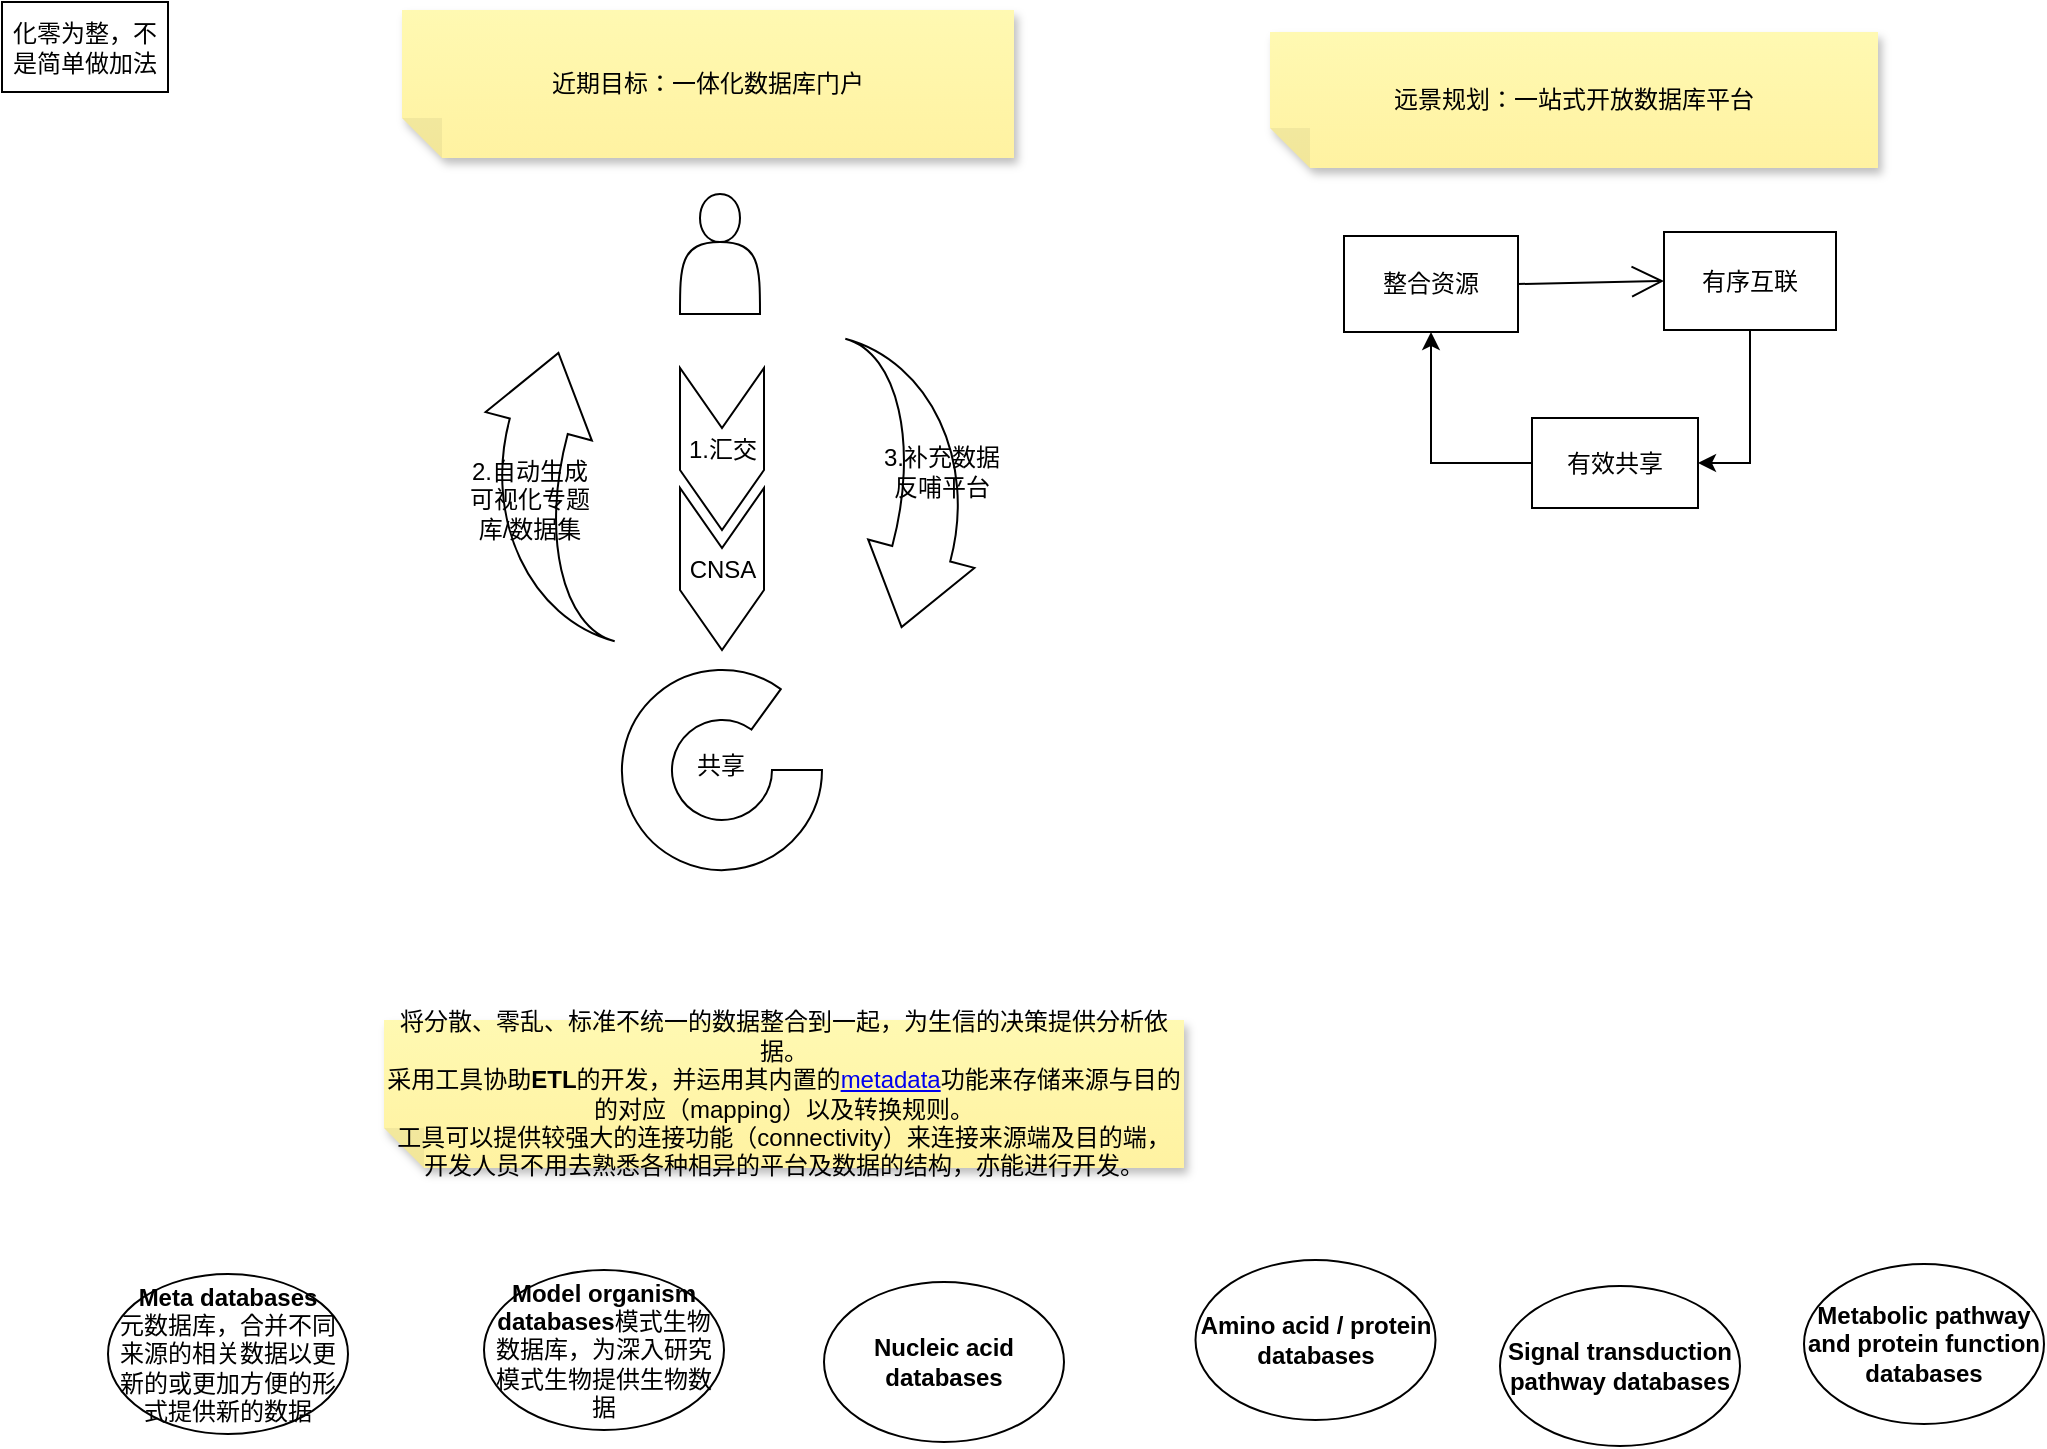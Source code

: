 <mxfile version="20.0.3" type="github" pages="2">
  <diagram id="1nMxWi1Cagmed0x1KSgk" name="Page-1">
    <mxGraphModel dx="2306" dy="1129" grid="0" gridSize="10" guides="1" tooltips="1" connect="1" arrows="1" fold="1" page="0" pageScale="1" pageWidth="827" pageHeight="1169" math="0" shadow="0">
      <root>
        <mxCell id="0" />
        <mxCell id="1" parent="0" />
        <mxCell id="NoWb64LZTavxdnZhKHVA-35" value="化零为整，不是简单做加法" style="rounded=0;whiteSpace=wrap;html=1;hachureGap=4;" parent="1" vertex="1">
          <mxGeometry x="263" y="56" width="83" height="45" as="geometry" />
        </mxCell>
        <mxCell id="w3kBxS5y6PVgOfFdnVuS-4" value="&lt;div&gt;将分散、零乱、标准不统一的数据整合到一起，为生信的决策提供分析依据。&lt;/div&gt;&lt;div&gt;采用工具协助&lt;b&gt;ETL&lt;/b&gt;的开发，并运用其内置的&lt;a target=&quot;_blank&quot; href=&quot;https://baike.baidu.com/item/metadata&quot;&gt;metadata&lt;/a&gt;功能来存储来源与目的的对应（mapping）以及转换规则。&lt;/div&gt;&lt;div&gt;工具可以提供较强大的连接功能（connectivity）来连接来源端及目的端，开发人员不用去熟悉各种相异的平台及数据的结构，亦能进行开发。&lt;/div&gt;" style="shape=note;whiteSpace=wrap;html=1;backgroundOutline=1;fontColor=#000000;darkOpacity=0.05;fillColor=#FFF9B2;strokeColor=none;fillStyle=solid;direction=west;gradientDirection=north;gradientColor=#FFF2A1;shadow=1;size=20;pointerEvents=1;hachureGap=4;" parent="1" vertex="1">
          <mxGeometry x="454" y="565" width="400" height="74" as="geometry" />
        </mxCell>
        <mxCell id="jfV7qsIDgQyaOZQsyCWM-1" value="" style="group" parent="1" vertex="1" connectable="0">
          <mxGeometry x="897" y="71" width="304" height="238" as="geometry" />
        </mxCell>
        <mxCell id="jfV7qsIDgQyaOZQsyCWM-2" value="远景规划：一站式开放数据库平台" style="shape=note;whiteSpace=wrap;html=1;backgroundOutline=1;fontColor=#000000;darkOpacity=0.05;fillColor=#FFF9B2;strokeColor=none;fillStyle=solid;direction=west;gradientDirection=north;gradientColor=#FFF2A1;shadow=1;size=20;pointerEvents=1;hachureGap=4;" parent="jfV7qsIDgQyaOZQsyCWM-1" vertex="1">
          <mxGeometry width="304" height="68" as="geometry" />
        </mxCell>
        <mxCell id="jfV7qsIDgQyaOZQsyCWM-3" value="整合资源" style="rounded=0;whiteSpace=wrap;html=1;hachureGap=4;" parent="jfV7qsIDgQyaOZQsyCWM-1" vertex="1">
          <mxGeometry x="37" y="102" width="87" height="48" as="geometry" />
        </mxCell>
        <mxCell id="jfV7qsIDgQyaOZQsyCWM-4" value="有序互联" style="rounded=0;whiteSpace=wrap;html=1;hachureGap=4;" parent="jfV7qsIDgQyaOZQsyCWM-1" vertex="1">
          <mxGeometry x="197" y="100" width="86" height="49" as="geometry" />
        </mxCell>
        <mxCell id="jfV7qsIDgQyaOZQsyCWM-5" style="edgeStyle=none;curved=1;rounded=0;orthogonalLoop=1;jettySize=auto;html=1;exitX=1;exitY=0.5;exitDx=0;exitDy=0;entryX=0;entryY=0.5;entryDx=0;entryDy=0;endArrow=open;startSize=14;endSize=14;sourcePerimeterSpacing=8;targetPerimeterSpacing=8;" parent="jfV7qsIDgQyaOZQsyCWM-1" source="jfV7qsIDgQyaOZQsyCWM-3" target="jfV7qsIDgQyaOZQsyCWM-4" edge="1">
          <mxGeometry relative="1" as="geometry" />
        </mxCell>
        <mxCell id="jfV7qsIDgQyaOZQsyCWM-6" style="edgeStyle=orthogonalEdgeStyle;rounded=0;orthogonalLoop=1;jettySize=auto;html=1;entryX=0.5;entryY=1;entryDx=0;entryDy=0;fontSize=12;" parent="jfV7qsIDgQyaOZQsyCWM-1" source="jfV7qsIDgQyaOZQsyCWM-7" target="jfV7qsIDgQyaOZQsyCWM-3" edge="1">
          <mxGeometry relative="1" as="geometry" />
        </mxCell>
        <mxCell id="jfV7qsIDgQyaOZQsyCWM-7" value="有效共享" style="rounded=0;whiteSpace=wrap;html=1;hachureGap=4;" parent="jfV7qsIDgQyaOZQsyCWM-1" vertex="1">
          <mxGeometry x="131" y="193" width="83" height="45" as="geometry" />
        </mxCell>
        <mxCell id="jfV7qsIDgQyaOZQsyCWM-8" style="edgeStyle=orthogonalEdgeStyle;rounded=0;orthogonalLoop=1;jettySize=auto;html=1;entryX=1;entryY=0.5;entryDx=0;entryDy=0;fontSize=12;" parent="jfV7qsIDgQyaOZQsyCWM-1" source="jfV7qsIDgQyaOZQsyCWM-4" target="jfV7qsIDgQyaOZQsyCWM-7" edge="1">
          <mxGeometry relative="1" as="geometry" />
        </mxCell>
        <mxCell id="boVRVS4EJ3Si_s0UunGC-2" value="" style="group" parent="1" vertex="1" connectable="0">
          <mxGeometry x="463" y="60" width="310.515" height="430" as="geometry" />
        </mxCell>
        <mxCell id="NoWb64LZTavxdnZhKHVA-37" value="" style="shape=actor;whiteSpace=wrap;html=1;hachureGap=4;" parent="boVRVS4EJ3Si_s0UunGC-2" vertex="1">
          <mxGeometry x="139" y="92" width="40" height="60" as="geometry" />
        </mxCell>
        <mxCell id="NoWb64LZTavxdnZhKHVA-38" value="" style="verticalLabelPosition=bottom;verticalAlign=top;html=1;shape=mxgraph.basic.partConcEllipse;startAngle=0.25;endAngle=0.1;arcWidth=0.5;hachureGap=4;" parent="boVRVS4EJ3Si_s0UunGC-2" vertex="1">
          <mxGeometry x="110" y="330" width="100" height="100" as="geometry" />
        </mxCell>
        <mxCell id="NoWb64LZTavxdnZhKHVA-41" value="" style="html=1;shadow=0;dashed=0;align=center;verticalAlign=middle;shape=mxgraph.arrows2.jumpInArrow;dy=15;dx=38;arrowHead=55;hachureGap=4;rotation=105;direction=east;" parent="boVRVS4EJ3Si_s0UunGC-2" vertex="1">
          <mxGeometry x="183" y="194" width="132" height="92" as="geometry" />
        </mxCell>
        <mxCell id="NoWb64LZTavxdnZhKHVA-42" value="" style="html=1;shadow=0;dashed=0;align=center;verticalAlign=middle;shape=mxgraph.arrows2.jumpInArrow;dy=15;dx=38;arrowHead=55;hachureGap=4;rotation=105;direction=west;" parent="boVRVS4EJ3Si_s0UunGC-2" vertex="1">
          <mxGeometry x="13" y="194" width="132" height="92" as="geometry" />
        </mxCell>
        <mxCell id="NoWb64LZTavxdnZhKHVA-45" value="3.补充数据&lt;br&gt;&lt;div&gt;反哺平台&lt;/div&gt;" style="text;strokeColor=none;fillColor=none;html=1;align=center;verticalAlign=middle;whiteSpace=wrap;rounded=0;hachureGap=4;" parent="boVRVS4EJ3Si_s0UunGC-2" vertex="1">
          <mxGeometry x="236" y="216" width="68" height="30" as="geometry" />
        </mxCell>
        <mxCell id="NoWb64LZTavxdnZhKHVA-47" value="2.自动生成&lt;br&gt;&lt;div&gt;可视化专题库/数据集&lt;/div&gt;" style="text;strokeColor=none;fillColor=none;html=1;align=center;verticalAlign=middle;whiteSpace=wrap;rounded=0;hachureGap=4;" parent="boVRVS4EJ3Si_s0UunGC-2" vertex="1">
          <mxGeometry x="26" y="230" width="76" height="30" as="geometry" />
        </mxCell>
        <mxCell id="NoWb64LZTavxdnZhKHVA-48" value="1.汇交" style="html=1;shadow=0;dashed=0;align=center;verticalAlign=middle;shape=mxgraph.arrows2.arrow;dy=0;dx=30;notch=30;hachureGap=4;direction=south;" parent="boVRVS4EJ3Si_s0UunGC-2" vertex="1">
          <mxGeometry x="139" y="179" width="42" height="81" as="geometry" />
        </mxCell>
        <mxCell id="NoWb64LZTavxdnZhKHVA-49" value="CNSA" style="html=1;shadow=0;dashed=0;align=center;verticalAlign=middle;shape=mxgraph.arrows2.arrow;dy=0;dx=30;notch=30;hachureGap=4;direction=south;" parent="boVRVS4EJ3Si_s0UunGC-2" vertex="1">
          <mxGeometry x="139" y="239" width="42" height="81" as="geometry" />
        </mxCell>
        <mxCell id="NoWb64LZTavxdnZhKHVA-50" value="近期目标：一体化数据库门户" style="shape=note;whiteSpace=wrap;html=1;backgroundOutline=1;fontColor=#000000;darkOpacity=0.05;fillColor=#FFF9B2;strokeColor=none;fillStyle=solid;direction=west;gradientDirection=north;gradientColor=#FFF2A1;shadow=1;size=20;pointerEvents=1;hachureGap=4;" parent="boVRVS4EJ3Si_s0UunGC-2" vertex="1">
          <mxGeometry width="306" height="74" as="geometry" />
        </mxCell>
        <mxCell id="NoWb64LZTavxdnZhKHVA-51" value="共享" style="text;html=1;align=center;verticalAlign=middle;resizable=0;points=[];autosize=1;strokeColor=none;fillColor=none;hachureGap=4;" parent="boVRVS4EJ3Si_s0UunGC-2" vertex="1">
          <mxGeometry x="142" y="369" width="34" height="18" as="geometry" />
        </mxCell>
        <mxCell id="KVCXR8L3c1Dyd5-VK2XR-1" value="" style="group" parent="1" vertex="1" connectable="0">
          <mxGeometry x="316" y="685" width="968" height="93" as="geometry" />
        </mxCell>
        <mxCell id="w3kBxS5y6PVgOfFdnVuS-6" value="&lt;div&gt;&lt;b&gt;Meta databases&lt;/b&gt;&lt;/div&gt;&lt;div&gt;元数据库，合并不同来源的相关数据以更新的或更加方便的形式提供新的数据&lt;b&gt;&lt;/b&gt;&lt;/div&gt;" style="ellipse;whiteSpace=wrap;html=1;" parent="KVCXR8L3c1Dyd5-VK2XR-1" vertex="1">
          <mxGeometry y="7" width="120" height="80" as="geometry" />
        </mxCell>
        <mxCell id="w3kBxS5y6PVgOfFdnVuS-7" value="&lt;b&gt;Model organism databases&lt;/b&gt;模式生物数据库，为深入研究模式生物提供生物数据" style="ellipse;whiteSpace=wrap;html=1;" parent="KVCXR8L3c1Dyd5-VK2XR-1" vertex="1">
          <mxGeometry x="188" y="5" width="120" height="80" as="geometry" />
        </mxCell>
        <mxCell id="w3kBxS5y6PVgOfFdnVuS-8" value="&lt;b&gt;Nucleic acid databases&lt;/b&gt;" style="ellipse;whiteSpace=wrap;html=1;" parent="KVCXR8L3c1Dyd5-VK2XR-1" vertex="1">
          <mxGeometry x="358" y="11" width="120" height="80" as="geometry" />
        </mxCell>
        <mxCell id="w3kBxS5y6PVgOfFdnVuS-9" value="&lt;b&gt;Amino acid / protein databases&lt;/b&gt;" style="ellipse;whiteSpace=wrap;html=1;" parent="KVCXR8L3c1Dyd5-VK2XR-1" vertex="1">
          <mxGeometry x="543.75" width="120" height="80" as="geometry" />
        </mxCell>
        <mxCell id="w3kBxS5y6PVgOfFdnVuS-10" value="&lt;b&gt; Signal transduction pathway databases&lt;/b&gt;" style="ellipse;whiteSpace=wrap;html=1;" parent="KVCXR8L3c1Dyd5-VK2XR-1" vertex="1">
          <mxGeometry x="696" y="13" width="120" height="80" as="geometry" />
        </mxCell>
        <mxCell id="w3kBxS5y6PVgOfFdnVuS-11" value="&lt;b&gt;Metabolic pathway and protein function databases&lt;/b&gt;" style="ellipse;whiteSpace=wrap;html=1;" parent="KVCXR8L3c1Dyd5-VK2XR-1" vertex="1">
          <mxGeometry x="848" y="2" width="120" height="80" as="geometry" />
        </mxCell>
      </root>
    </mxGraphModel>
  </diagram>
  <diagram id="U5sj5mBYmYyHhxieg3Mh" name="Page-2">
    <mxGraphModel dx="2013" dy="1758" grid="1" gridSize="10" guides="1" tooltips="1" connect="1" arrows="1" fold="1" page="1" pageScale="1" pageWidth="827" pageHeight="1169" math="0" shadow="0">
      <root>
        <mxCell id="0" />
        <mxCell id="1" parent="0" />
        <mxCell id="jYfyr1I_gwku3gwYtBUT-4" value="" style="edgeStyle=orthogonalEdgeStyle;rounded=0;orthogonalLoop=1;jettySize=auto;html=1;fontSize=12;" parent="1" target="jYfyr1I_gwku3gwYtBUT-9" edge="1">
          <mxGeometry relative="1" as="geometry">
            <mxPoint x="134" y="870" as="sourcePoint" />
          </mxGeometry>
        </mxCell>
        <mxCell id="jYfyr1I_gwku3gwYtBUT-6" value="" style="edgeStyle=orthogonalEdgeStyle;rounded=0;orthogonalLoop=1;jettySize=auto;html=1;fontSize=12;" parent="1" source="jYfyr1I_gwku3gwYtBUT-7" target="jYfyr1I_gwku3gwYtBUT-9" edge="1">
          <mxGeometry relative="1" as="geometry" />
        </mxCell>
        <mxCell id="jYfyr1I_gwku3gwYtBUT-7" value="下载参考基因组索引" style="shape=parallelogram;perimeter=parallelogramPerimeter;whiteSpace=wrap;html=1;fixedSize=1;fontSize=12;" parent="1" vertex="1">
          <mxGeometry x="-7" y="921" width="139" height="61" as="geometry" />
        </mxCell>
        <mxCell id="flHSzS5wwtwoKjodcKFH-1" style="edgeStyle=orthogonalEdgeStyle;rounded=0;orthogonalLoop=1;jettySize=auto;html=1;entryX=0.5;entryY=0;entryDx=0;entryDy=0;entryPerimeter=0;" parent="1" source="jYfyr1I_gwku3gwYtBUT-9" target="jYfyr1I_gwku3gwYtBUT-10" edge="1">
          <mxGeometry relative="1" as="geometry" />
        </mxCell>
        <mxCell id="jYfyr1I_gwku3gwYtBUT-9" value="差异比较" style="shape=parallelogram;perimeter=parallelogramPerimeter;whiteSpace=wrap;html=1;fixedSize=1;fontSize=12;" parent="1" vertex="1">
          <mxGeometry x="187" y="840" width="120" height="60" as="geometry" />
        </mxCell>
        <mxCell id="jYfyr1I_gwku3gwYtBUT-11" value="Chado模式" style="shape=card;whiteSpace=wrap;html=1;fontSize=12;" parent="1" vertex="1">
          <mxGeometry x="570" y="709.5" width="103" height="47" as="geometry" />
        </mxCell>
        <mxCell id="jYfyr1I_gwku3gwYtBUT-14" value="Process Bar" style="swimlane;childLayout=stackLayout;horizontal=1;fillColor=none;horizontalStack=1;resizeParent=1;resizeParentMax=0;resizeLast=0;collapsible=0;strokeColor=none;stackBorder=10;stackSpacing=-12;resizable=1;align=center;points=[];fontColor=#000000;fontSize=12;" parent="1" vertex="1">
          <mxGeometry x="-196" y="803" width="338" height="112" as="geometry" />
        </mxCell>
        <mxCell id="jYfyr1I_gwku3gwYtBUT-15" value="下机数据转换&#xa;+&#xa;样本注释文件&#xa;" style="shape=step;perimeter=stepPerimeter;fixedSize=1;points=[];fontSize=12;" parent="jYfyr1I_gwku3gwYtBUT-14" vertex="1">
          <mxGeometry x="10" y="33" width="120" height="69" as="geometry" />
        </mxCell>
        <mxCell id="jYfyr1I_gwku3gwYtBUT-16" value="审编&#xa;+&#xa;清洗&#xa;" style="shape=step;perimeter=stepPerimeter;fixedSize=1;points=[];fontSize=12;" parent="jYfyr1I_gwku3gwYtBUT-14" vertex="1">
          <mxGeometry x="118" y="33" width="100" height="69" as="geometry" />
        </mxCell>
        <mxCell id="jYfyr1I_gwku3gwYtBUT-17" value="分解&#xa;+&#xa;dump" style="shape=step;perimeter=stepPerimeter;fixedSize=1;points=[];fontSize=12;" parent="jYfyr1I_gwku3gwYtBUT-14" vertex="1">
          <mxGeometry x="206" y="33" width="122" height="69" as="geometry" />
        </mxCell>
        <mxCell id="y-pS5poccZBzN9DMpAN--1" value="" style="group" parent="1" vertex="1" connectable="0">
          <mxGeometry x="-740" y="720" width="471" height="618" as="geometry" />
        </mxCell>
        <mxCell id="y-pS5poccZBzN9DMpAN--2" value="一体化可跨库api接口" style="ellipse;whiteSpace=wrap;html=1;hachureGap=4;" parent="y-pS5poccZBzN9DMpAN--1" vertex="1">
          <mxGeometry x="40" y="181" width="160" height="100" as="geometry" />
        </mxCell>
        <mxCell id="y-pS5poccZBzN9DMpAN--3" value="&lt;div&gt;一体化通用数据库CRUD接口&lt;/div&gt;&lt;div&gt;（PG、ES、Mongo）&lt;br&gt;&lt;/div&gt;" style="ellipse;whiteSpace=wrap;html=1;hachureGap=4;" parent="y-pS5poccZBzN9DMpAN--1" vertex="1">
          <mxGeometry x="40" y="495" width="160" height="100" as="geometry" />
        </mxCell>
        <mxCell id="y-pS5poccZBzN9DMpAN--4" value="" style="edgeStyle=none;curved=1;rounded=0;orthogonalLoop=1;jettySize=auto;html=1;endArrow=open;startSize=14;endSize=14;sourcePerimeterSpacing=8;targetPerimeterSpacing=8;" parent="y-pS5poccZBzN9DMpAN--1" source="y-pS5poccZBzN9DMpAN--5" target="y-pS5poccZBzN9DMpAN--3" edge="1">
          <mxGeometry relative="1" as="geometry" />
        </mxCell>
        <mxCell id="y-pS5poccZBzN9DMpAN--5" value="可复用后端框架DRF" style="ellipse;whiteSpace=wrap;html=1;hachureGap=4;" parent="y-pS5poccZBzN9DMpAN--1" vertex="1">
          <mxGeometry x="40" y="343" width="160" height="100" as="geometry" />
        </mxCell>
        <mxCell id="y-pS5poccZBzN9DMpAN--6" value="" style="edgeStyle=none;curved=1;rounded=0;orthogonalLoop=1;jettySize=auto;html=1;endArrow=open;startSize=14;endSize=14;sourcePerimeterSpacing=8;targetPerimeterSpacing=8;" parent="y-pS5poccZBzN9DMpAN--1" source="y-pS5poccZBzN9DMpAN--2" target="y-pS5poccZBzN9DMpAN--5" edge="1">
          <mxGeometry relative="1" as="geometry" />
        </mxCell>
        <mxCell id="y-pS5poccZBzN9DMpAN--7" value="可复用前端框架Quasar" style="ellipse;whiteSpace=wrap;html=1;hachureGap=4;" parent="y-pS5poccZBzN9DMpAN--1" vertex="1">
          <mxGeometry x="266" y="186" width="160" height="100" as="geometry" />
        </mxCell>
        <mxCell id="y-pS5poccZBzN9DMpAN--8" style="edgeStyle=none;curved=1;rounded=0;orthogonalLoop=1;jettySize=auto;html=1;exitX=0.75;exitY=1;exitDx=0;exitDy=0;entryX=0.5;entryY=0;entryDx=0;entryDy=0;endArrow=open;startSize=14;endSize=14;sourcePerimeterSpacing=8;targetPerimeterSpacing=8;" parent="y-pS5poccZBzN9DMpAN--1" source="y-pS5poccZBzN9DMpAN--10" target="y-pS5poccZBzN9DMpAN--7" edge="1">
          <mxGeometry relative="1" as="geometry" />
        </mxCell>
        <mxCell id="y-pS5poccZBzN9DMpAN--9" style="edgeStyle=none;curved=1;rounded=0;orthogonalLoop=1;jettySize=auto;html=1;exitX=0.25;exitY=1;exitDx=0;exitDy=0;entryX=0.5;entryY=0;entryDx=0;entryDy=0;endArrow=open;startSize=14;endSize=14;sourcePerimeterSpacing=8;targetPerimeterSpacing=8;" parent="y-pS5poccZBzN9DMpAN--1" source="y-pS5poccZBzN9DMpAN--10" target="y-pS5poccZBzN9DMpAN--2" edge="1">
          <mxGeometry relative="1" as="geometry" />
        </mxCell>
        <mxCell id="y-pS5poccZBzN9DMpAN--10" value="可复用原型设计" style="rounded=0;whiteSpace=wrap;html=1;hachureGap=4;" parent="y-pS5poccZBzN9DMpAN--1" vertex="1">
          <mxGeometry x="171" y="50" width="160" height="80" as="geometry" />
        </mxCell>
        <mxCell id="y-pS5poccZBzN9DMpAN--11" value="打破子库围墙，重置建库流程" style="swimlane;hachureGap=4;" parent="y-pS5poccZBzN9DMpAN--1" vertex="1">
          <mxGeometry width="471" height="618" as="geometry" />
        </mxCell>
        <mxCell id="y-pS5poccZBzN9DMpAN--12" value="通用数据库安全方案" style="shape=callout;whiteSpace=wrap;html=1;perimeter=calloutPerimeter;hachureGap=4;rotation=90;" parent="y-pS5poccZBzN9DMpAN--11" vertex="1">
          <mxGeometry x="195" y="500" width="120" height="80" as="geometry" />
        </mxCell>
        <mxCell id="fizF-71HwZ7DytVWRFzL-3" value="" style="group" parent="1" vertex="1" connectable="0">
          <mxGeometry x="20" y="703" width="492" height="60" as="geometry" />
        </mxCell>
        <mxCell id="jYfyr1I_gwku3gwYtBUT-1" value="Extract 抽取" style="rounded=0;whiteSpace=wrap;html=1;" parent="fizF-71HwZ7DytVWRFzL-3" vertex="1">
          <mxGeometry width="120" height="60" as="geometry" />
        </mxCell>
        <mxCell id="jYfyr1I_gwku3gwYtBUT-2" value="transform 转换" style="rounded=0;whiteSpace=wrap;html=1;" parent="fizF-71HwZ7DytVWRFzL-3" vertex="1">
          <mxGeometry x="191" width="120" height="60" as="geometry" />
        </mxCell>
        <mxCell id="jYfyr1I_gwku3gwYtBUT-3" value="load 载入" style="rounded=0;whiteSpace=wrap;html=1;" parent="fizF-71HwZ7DytVWRFzL-3" vertex="1">
          <mxGeometry x="372" width="120" height="60" as="geometry" />
        </mxCell>
        <mxCell id="jYfyr1I_gwku3gwYtBUT-10" value="数据库通用增删改查接口" style="shape=cylinder3;whiteSpace=wrap;html=1;boundedLbl=1;backgroundOutline=1;size=15;fontSize=12;" parent="1" vertex="1">
          <mxGeometry x="465" y="890" width="48" height="45.75" as="geometry" />
        </mxCell>
        <mxCell id="fizF-71HwZ7DytVWRFzL-2" value="" style="edgeStyle=orthogonalEdgeStyle;rounded=0;orthogonalLoop=1;jettySize=auto;html=1;" parent="1" source="jYfyr1I_gwku3gwYtBUT-13" target="jYfyr1I_gwku3gwYtBUT-10" edge="1">
          <mxGeometry relative="1" as="geometry" />
        </mxCell>
        <mxCell id="jYfyr1I_gwku3gwYtBUT-13" value="跨项目查询API" style="shape=card;whiteSpace=wrap;html=1;fontSize=12;" parent="1" vertex="1">
          <mxGeometry x="330" y="897.33" width="73" height="31" as="geometry" />
        </mxCell>
        <mxCell id="jYfyr1I_gwku3gwYtBUT-24" value="一站式分析展示平台" style="shape=note;whiteSpace=wrap;html=1;backgroundOutline=1;fontColor=#000000;darkOpacity=0.05;fillColor=#FFF9B2;strokeColor=none;fillStyle=solid;direction=west;gradientDirection=north;gradientColor=#FFF2A1;shadow=1;size=20;pointerEvents=1;hachureGap=4;" parent="1" vertex="1">
          <mxGeometry x="440" y="1154.88" width="151" height="27" as="geometry" />
        </mxCell>
        <mxCell id="jYfyr1I_gwku3gwYtBUT-33" value="h5ad" style="verticalLabelPosition=bottom;html=1;verticalAlign=top;strokeWidth=1;align=center;outlineConnect=0;dashed=0;outlineConnect=0;shape=mxgraph.aws3d.file;aspect=fixed;strokeColor=#292929;" parent="1" vertex="1">
          <mxGeometry x="731.15" y="892.58" width="17.71" height="40.6" as="geometry" />
        </mxCell>
        <mxCell id="jYfyr1I_gwku3gwYtBUT-35" value="" style="edgeStyle=orthogonalEdgeStyle;rounded=0;orthogonalLoop=1;jettySize=auto;html=1;" parent="1" source="jYfyr1I_gwku3gwYtBUT-36" target="jYfyr1I_gwku3gwYtBUT-33" edge="1">
          <mxGeometry relative="1" as="geometry" />
        </mxCell>
        <mxCell id="-B8sKdsCAdvnNad1GLQw-2" value="" style="edgeStyle=orthogonalEdgeStyle;rounded=0;orthogonalLoop=1;jettySize=auto;html=1;" parent="1" source="jYfyr1I_gwku3gwYtBUT-36" target="-B8sKdsCAdvnNad1GLQw-1" edge="1">
          <mxGeometry relative="1" as="geometry" />
        </mxCell>
        <mxCell id="jYfyr1I_gwku3gwYtBUT-36" value="&lt;div&gt;cirro&lt;/div&gt;" style="html=1;verticalLabelPosition=bottom;align=center;labelBackgroundColor=#ffffff;verticalAlign=top;strokeWidth=2;strokeColor=#0080F0;shadow=0;dashed=0;shape=mxgraph.ios7.icons.cloud;" parent="1" vertex="1">
          <mxGeometry x="614" y="897.33" width="30" height="30" as="geometry" />
        </mxCell>
        <mxCell id="jYfyr1I_gwku3gwYtBUT-37" style="edgeStyle=orthogonalEdgeStyle;rounded=0;orthogonalLoop=1;jettySize=auto;html=1;exitX=0.5;exitY=0;exitDx=0;exitDy=0;" parent="1" source="jYfyr1I_gwku3gwYtBUT-22" target="jYfyr1I_gwku3gwYtBUT-33" edge="1">
          <mxGeometry relative="1" as="geometry" />
        </mxCell>
        <mxCell id="jYfyr1I_gwku3gwYtBUT-38" style="edgeStyle=orthogonalEdgeStyle;rounded=0;orthogonalLoop=1;jettySize=auto;html=1;exitX=0.5;exitY=0;exitDx=0;exitDy=0;" parent="1" source="jYfyr1I_gwku3gwYtBUT-20" target="jYfyr1I_gwku3gwYtBUT-13" edge="1">
          <mxGeometry relative="1" as="geometry" />
        </mxCell>
        <mxCell id="jYfyr1I_gwku3gwYtBUT-39" style="edgeStyle=orthogonalEdgeStyle;rounded=0;orthogonalLoop=1;jettySize=auto;html=1;" parent="1" source="jYfyr1I_gwku3gwYtBUT-23" target="jYfyr1I_gwku3gwYtBUT-36" edge="1">
          <mxGeometry relative="1" as="geometry" />
        </mxCell>
        <mxCell id="jYfyr1I_gwku3gwYtBUT-40" style="edgeStyle=orthogonalEdgeStyle;rounded=0;orthogonalLoop=1;jettySize=auto;html=1;entryX=0.5;entryY=1;entryDx=0;entryDy=0;entryPerimeter=0;" parent="1" source="jYfyr1I_gwku3gwYtBUT-21" target="jYfyr1I_gwku3gwYtBUT-13" edge="1">
          <mxGeometry relative="1" as="geometry">
            <Array as="points">
              <mxPoint x="518" y="1017.88" />
              <mxPoint x="367" y="1017.88" />
            </Array>
          </mxGeometry>
        </mxCell>
        <mxCell id="flHSzS5wwtwoKjodcKFH-6" value="" style="group" parent="1" vertex="1" connectable="0">
          <mxGeometry x="240" y="1090.88" width="560" height="64" as="geometry" />
        </mxCell>
        <mxCell id="jYfyr1I_gwku3gwYtBUT-19" value="" style="rounded=0;whiteSpace=wrap;html=1;fontSize=12;" parent="flHSzS5wwtwoKjodcKFH-6" vertex="1">
          <mxGeometry width="560" height="64" as="geometry" />
        </mxCell>
        <mxCell id="jYfyr1I_gwku3gwYtBUT-20" value="&lt;span style=&quot;border-bottom: 1px dotted&quot;&gt;search&lt;br&gt;&lt;/span&gt;" style="ellipse;whiteSpace=wrap;html=1;align=center;fontSize=12;" parent="flHSzS5wwtwoKjodcKFH-6" vertex="1">
          <mxGeometry x="117" y="12" width="100" height="40" as="geometry" />
        </mxCell>
        <mxCell id="jYfyr1I_gwku3gwYtBUT-21" value="&lt;span style=&quot;border-bottom: 1px dotted&quot;&gt;browse&lt;br&gt;&lt;/span&gt;" style="ellipse;whiteSpace=wrap;html=1;align=center;fontSize=12;" parent="flHSzS5wwtwoKjodcKFH-6" vertex="1">
          <mxGeometry x="228" y="12" width="100" height="40" as="geometry" />
        </mxCell>
        <mxCell id="jYfyr1I_gwku3gwYtBUT-22" value="&lt;span style=&quot;border-bottom: 1px dotted&quot;&gt;download&lt;br&gt;&lt;/span&gt;" style="ellipse;whiteSpace=wrap;html=1;align=center;fontSize=12;" parent="flHSzS5wwtwoKjodcKFH-6" vertex="1">
          <mxGeometry x="450" y="12" width="100" height="40" as="geometry" />
        </mxCell>
        <mxCell id="jYfyr1I_gwku3gwYtBUT-23" value="&lt;span style=&quot;border-bottom: 1px dotted&quot;&gt;analysis&lt;br&gt;&lt;/span&gt;" style="ellipse;whiteSpace=wrap;html=1;align=center;fontSize=12;" parent="flHSzS5wwtwoKjodcKFH-6" vertex="1">
          <mxGeometry x="339" y="12" width="100" height="40" as="geometry" />
        </mxCell>
        <mxCell id="flHSzS5wwtwoKjodcKFH-3" value="&lt;span style=&quot;border-bottom: 1px dotted&quot;&gt;resource&lt;br&gt;&lt;/span&gt;" style="ellipse;whiteSpace=wrap;html=1;align=center;fontSize=12;" parent="flHSzS5wwtwoKjodcKFH-6" vertex="1">
          <mxGeometry x="7" y="13" width="100" height="40" as="geometry" />
        </mxCell>
        <mxCell id="XpwHQtvuC8FRifjW81CE-1" value="" style="curved=1;endArrow=classic;html=1;rounded=0;" parent="1" edge="1">
          <mxGeometry width="50" height="50" relative="1" as="geometry">
            <mxPoint x="357" y="935.57" as="sourcePoint" />
            <mxPoint x="367" y="892.57" as="targetPoint" />
            <Array as="points">
              <mxPoint x="337" y="935.75" />
              <mxPoint x="307" y="912.57" />
              <mxPoint x="317" y="892.57" />
              <mxPoint x="367" y="872.57" />
            </Array>
          </mxGeometry>
        </mxCell>
        <mxCell id="XpwHQtvuC8FRifjW81CE-2" value="数据入库" style="text;html=1;strokeColor=none;fillColor=none;align=center;verticalAlign=middle;whiteSpace=wrap;rounded=0;" parent="1" vertex="1">
          <mxGeometry x="370" y="840" width="60" height="30" as="geometry" />
        </mxCell>
        <mxCell id="htM8I602sM-23vke7o8--1" value="可视化" style="text;html=1;strokeColor=none;fillColor=none;align=center;verticalAlign=middle;whiteSpace=wrap;rounded=0;" parent="1" vertex="1">
          <mxGeometry x="660" y="880" width="60" height="30" as="geometry" />
        </mxCell>
        <mxCell id="htM8I602sM-23vke7o8--2" value="结构化" style="text;html=1;strokeColor=none;fillColor=none;align=center;verticalAlign=middle;whiteSpace=wrap;rounded=0;" parent="1" vertex="1">
          <mxGeometry x="531" y="855" width="60" height="30" as="geometry" />
        </mxCell>
        <mxCell id="GWcMPp5VIIcA2RSjYivt-4" value="" style="group" parent="1" vertex="1" connectable="0">
          <mxGeometry x="339" y="1200" width="360" height="50" as="geometry" />
        </mxCell>
        <mxCell id="GWcMPp5VIIcA2RSjYivt-1" value="基因组类" style="shape=hexagon;perimeter=hexagonPerimeter2;whiteSpace=wrap;html=1;fixedSize=1;" parent="GWcMPp5VIIcA2RSjYivt-4" vertex="1">
          <mxGeometry width="108" height="50" as="geometry" />
        </mxCell>
        <mxCell id="GWcMPp5VIIcA2RSjYivt-2" value="单细胞类" style="shape=hexagon;perimeter=hexagonPerimeter2;whiteSpace=wrap;html=1;fixedSize=1;" parent="GWcMPp5VIIcA2RSjYivt-4" vertex="1">
          <mxGeometry x="126" width="108" height="50" as="geometry" />
        </mxCell>
        <mxCell id="GWcMPp5VIIcA2RSjYivt-3" value="时空组类" style="shape=hexagon;perimeter=hexagonPerimeter2;whiteSpace=wrap;html=1;fixedSize=1;" parent="GWcMPp5VIIcA2RSjYivt-4" vertex="1">
          <mxGeometry x="252" width="108" height="50" as="geometry" />
        </mxCell>
        <mxCell id="GWcMPp5VIIcA2RSjYivt-8" value="&lt;h1&gt;容器化&lt;br&gt;&lt;/h1&gt;&lt;p&gt;方便部署、动态伸缩&lt;br&gt;&lt;/p&gt;" style="text;html=1;strokeColor=none;fillColor=none;spacing=5;spacingTop=-20;whiteSpace=wrap;overflow=hidden;rounded=0;" parent="1" vertex="1">
          <mxGeometry x="645.01" y="982" width="190" height="120" as="geometry" />
        </mxCell>
        <mxCell id="GWcMPp5VIIcA2RSjYivt-10" value="&lt;h1&gt;机器学习&lt;br&gt;&lt;/h1&gt;&lt;p&gt;样本训练机器学习模型，减少人工审核参与&lt;/p&gt;" style="text;html=1;strokeColor=none;fillColor=none;spacing=5;spacingTop=-20;whiteSpace=wrap;overflow=hidden;rounded=0;" parent="1" vertex="1">
          <mxGeometry x="-190" y="910" width="190" height="120" as="geometry" />
        </mxCell>
        <mxCell id="GWcMPp5VIIcA2RSjYivt-21" style="edgeStyle=orthogonalEdgeStyle;rounded=0;orthogonalLoop=1;jettySize=auto;html=1;" parent="1" source="GWcMPp5VIIcA2RSjYivt-17" target="jYfyr1I_gwku3gwYtBUT-15" edge="1">
          <mxGeometry relative="1" as="geometry" />
        </mxCell>
        <mxCell id="GWcMPp5VIIcA2RSjYivt-17" value="CNGB—DM" style="shape=cube;whiteSpace=wrap;html=1;boundedLbl=1;backgroundOutline=1;darkOpacity=0.05;darkOpacity2=0.1;" parent="1" vertex="1">
          <mxGeometry x="-186" y="1070" width="120" height="80" as="geometry" />
        </mxCell>
        <mxCell id="GWcMPp5VIIcA2RSjYivt-18" value="CNSA" style="shape=cube;whiteSpace=wrap;html=1;boundedLbl=1;backgroundOutline=1;darkOpacity=0.05;darkOpacity2=0.1;" parent="1" vertex="1">
          <mxGeometry x="-40" y="1073.88" width="120" height="80" as="geometry" />
        </mxCell>
        <mxCell id="GWcMPp5VIIcA2RSjYivt-19" style="edgeStyle=orthogonalEdgeStyle;rounded=0;orthogonalLoop=1;jettySize=auto;html=1;entryX=0;entryY=0;entryDx=120;entryDy=50;entryPerimeter=0;" parent="1" source="flHSzS5wwtwoKjodcKFH-3" target="GWcMPp5VIIcA2RSjYivt-18" edge="1">
          <mxGeometry relative="1" as="geometry" />
        </mxCell>
        <mxCell id="-B8sKdsCAdvnNad1GLQw-3" value="" style="edgeStyle=orthogonalEdgeStyle;rounded=0;orthogonalLoop=1;jettySize=auto;html=1;" parent="1" source="-B8sKdsCAdvnNad1GLQw-1" target="jYfyr1I_gwku3gwYtBUT-10" edge="1">
          <mxGeometry relative="1" as="geometry" />
        </mxCell>
        <mxCell id="-B8sKdsCAdvnNad1GLQw-1" value="Django" style="shape=or;whiteSpace=wrap;html=1;" parent="1" vertex="1">
          <mxGeometry x="550" y="892" width="30" height="40" as="geometry" />
        </mxCell>
        <mxCell id="-B8sKdsCAdvnNad1GLQw-6" value="" style="edgeStyle=orthogonalEdgeStyle;rounded=0;orthogonalLoop=1;jettySize=auto;html=1;" parent="1" source="-B8sKdsCAdvnNad1GLQw-4" target="jYfyr1I_gwku3gwYtBUT-10" edge="1">
          <mxGeometry relative="1" as="geometry" />
        </mxCell>
        <mxCell id="-B8sKdsCAdvnNad1GLQw-4" value="Dash / Streamlit" style="html=1;verticalLabelPosition=bottom;align=center;labelBackgroundColor=#ffffff;verticalAlign=top;strokeWidth=2;strokeColor=#0080F0;shadow=0;dashed=0;shape=mxgraph.ios7.icons.cloud;" parent="1" vertex="1">
          <mxGeometry x="546" y="940.5" width="30" height="30" as="geometry" />
        </mxCell>
        <mxCell id="-B8sKdsCAdvnNad1GLQw-5" style="edgeStyle=orthogonalEdgeStyle;rounded=0;orthogonalLoop=1;jettySize=auto;html=1;exitX=0.5;exitY=0;exitDx=0;exitDy=0;entryX=1.033;entryY=0.517;entryDx=0;entryDy=0;entryPerimeter=0;" parent="1" source="jYfyr1I_gwku3gwYtBUT-23" target="-B8sKdsCAdvnNad1GLQw-4" edge="1">
          <mxGeometry relative="1" as="geometry" />
        </mxCell>
        <mxCell id="-B8sKdsCAdvnNad1GLQw-7" value="纯python全实现" style="text;html=1;strokeColor=none;fillColor=none;align=center;verticalAlign=middle;whiteSpace=wrap;rounded=0;" parent="1" vertex="1">
          <mxGeometry x="517" y="990" width="91" height="30" as="geometry" />
        </mxCell>
        <mxCell id="uJI7TZvomheFzYvKa-wT-54" value="" style="edgeStyle=orthogonalEdgeStyle;rounded=0;orthogonalLoop=1;jettySize=auto;html=1;fontColor=#FF6E30;" edge="1" parent="1" source="uJI7TZvomheFzYvKa-wT-12" target="uJI7TZvomheFzYvKa-wT-34">
          <mxGeometry relative="1" as="geometry" />
        </mxCell>
        <mxCell id="uJI7TZvomheFzYvKa-wT-12" value="用户浏览器" style="sketch=0;pointerEvents=1;shadow=0;dashed=0;html=1;strokeColor=none;fillColor=#434445;aspect=fixed;labelPosition=center;verticalLabelPosition=bottom;verticalAlign=top;align=center;outlineConnect=0;shape=mxgraph.vvd.web_browser;" vertex="1" parent="1">
          <mxGeometry x="-620" y="84.38" width="75" height="53.25" as="geometry" />
        </mxCell>
        <mxCell id="uJI7TZvomheFzYvKa-wT-17" value="加密传输" style="text;html=1;strokeColor=none;fillColor=none;align=center;verticalAlign=middle;whiteSpace=wrap;rounded=0;" vertex="1" parent="1">
          <mxGeometry x="-60" y="444" width="80" height="30" as="geometry" />
        </mxCell>
        <mxCell id="uJI7TZvomheFzYvKa-wT-25" value="" style="outlineConnect=0;dashed=0;verticalLabelPosition=bottom;verticalAlign=top;align=center;html=1;shape=mxgraph.aws3.vpc_peering;fillColor=#F58534;gradientColor=none;" vertex="1" parent="1">
          <mxGeometry x="31" y="68" width="69" height="72" as="geometry" />
        </mxCell>
        <mxCell id="uJI7TZvomheFzYvKa-wT-27" value="" style="image;html=1;image=img/lib/clip_art/networking/Cloud_Rack_Private_128x128.png" vertex="1" parent="1">
          <mxGeometry x="-750" y="341.25" width="170" height="106" as="geometry" />
        </mxCell>
        <mxCell id="uJI7TZvomheFzYvKa-wT-47" style="edgeStyle=orthogonalEdgeStyle;rounded=0;orthogonalLoop=1;jettySize=auto;html=1;fontColor=#FF6E30;" edge="1" parent="1" source="uJI7TZvomheFzYvKa-wT-30" target="uJI7TZvomheFzYvKa-wT-37">
          <mxGeometry relative="1" as="geometry" />
        </mxCell>
        <mxCell id="uJI7TZvomheFzYvKa-wT-30" value="联通WAF" style="aspect=fixed;html=1;points=[];align=center;image;fontSize=12;image=img/lib/azure2/networking/Web_Application_Firewall_Policies_WAF.svg;labelBackgroundColor=#FFFFFF;fontColor=#FF6E30;" vertex="1" parent="1">
          <mxGeometry x="-277" y="-29" width="68" height="68" as="geometry" />
        </mxCell>
        <mxCell id="uJI7TZvomheFzYvKa-wT-33" value="Cloud computer" style="swimlane;labelBackgroundColor=#FFFFFF;fontColor=#FF6E30;" vertex="1" parent="1">
          <mxGeometry x="38" y="318.75" width="197" height="145" as="geometry" />
        </mxCell>
        <mxCell id="uJI7TZvomheFzYvKa-wT-68" value="" style="edgeStyle=orthogonalEdgeStyle;rounded=0;orthogonalLoop=1;jettySize=auto;html=1;fontColor=#FF6E30;" edge="1" parent="uJI7TZvomheFzYvKa-wT-33" source="uJI7TZvomheFzYvKa-wT-56" target="uJI7TZvomheFzYvKa-wT-60">
          <mxGeometry relative="1" as="geometry" />
        </mxCell>
        <mxCell id="uJI7TZvomheFzYvKa-wT-56" value="&lt;div&gt;uwsgi多进程&lt;/div&gt;&lt;div&gt;&lt;font color=&quot;#FF6E30&quot;&gt;提升性能&lt;/font&gt;&lt;br&gt;&lt;/div&gt;" style="whiteSpace=wrap;html=1;rounded=1;" vertex="1" parent="uJI7TZvomheFzYvKa-wT-33">
          <mxGeometry x="30.5" y="25" width="107" height="45" as="geometry" />
        </mxCell>
        <mxCell id="uJI7TZvomheFzYvKa-wT-67" value="" style="group" vertex="1" connectable="0" parent="uJI7TZvomheFzYvKa-wT-33">
          <mxGeometry x="34" y="90" width="110" height="55" as="geometry" />
        </mxCell>
        <mxCell id="uJI7TZvomheFzYvKa-wT-63" value="" style="rounded=1;whiteSpace=wrap;html=1;labelBackgroundColor=#FFFFFF;fontColor=#FF6E30;" vertex="1" parent="uJI7TZvomheFzYvKa-wT-67">
          <mxGeometry y="3.929" width="110" height="47.143" as="geometry" />
        </mxCell>
        <mxCell id="uJI7TZvomheFzYvKa-wT-59" value="" style="shape=image;html=1;verticalAlign=top;verticalLabelPosition=bottom;labelBackgroundColor=#ffffff;imageAspect=0;aspect=fixed;image=https://cdn4.iconfinder.com/data/icons/scripting-and-programming-languages/512/660277-Python_logo-128.png;fontColor=#FF6E30;" vertex="1" parent="uJI7TZvomheFzYvKa-wT-67">
          <mxGeometry x="44" width="55" height="55" as="geometry" />
        </mxCell>
        <mxCell id="uJI7TZvomheFzYvKa-wT-57" value="" style="shape=image;html=1;verticalAlign=top;verticalLabelPosition=bottom;labelBackgroundColor=#ffffff;imageAspect=0;aspect=fixed;image=https://cdn2.iconfinder.com/data/icons/boxicons-logos/24/bxl-django-128.png;fontColor=#FF6E30;" vertex="1" parent="uJI7TZvomheFzYvKa-wT-67">
          <mxGeometry y="22.393" width="15.714" height="15.714" as="geometry" />
        </mxCell>
        <mxCell id="uJI7TZvomheFzYvKa-wT-60" value="" style="shape=image;html=1;verticalAlign=top;verticalLabelPosition=bottom;labelBackgroundColor=#ffffff;imageAspect=0;aspect=fixed;image=https://cdn4.iconfinder.com/data/icons/ionicons/512/icon-ios7-plus-empty-128.png;fontColor=#FF6E30;" vertex="1" parent="uJI7TZvomheFzYvKa-wT-67">
          <mxGeometry x="15.583" y="15.321" width="27.107" height="27.107" as="geometry" />
        </mxCell>
        <mxCell id="uJI7TZvomheFzYvKa-wT-39" style="edgeStyle=orthogonalEdgeStyle;rounded=0;orthogonalLoop=1;jettySize=auto;html=1;fontColor=#FF6E30;" edge="1" parent="1" source="uJI7TZvomheFzYvKa-wT-34" target="uJI7TZvomheFzYvKa-wT-35">
          <mxGeometry relative="1" as="geometry" />
        </mxCell>
        <mxCell id="uJI7TZvomheFzYvKa-wT-40" style="edgeStyle=orthogonalEdgeStyle;rounded=0;orthogonalLoop=1;jettySize=auto;html=1;exitX=1;exitY=0.25;exitDx=0;exitDy=0;entryX=0.015;entryY=0.529;entryDx=0;entryDy=0;entryPerimeter=0;fontColor=#FF6E30;" edge="1" parent="1" source="uJI7TZvomheFzYvKa-wT-34" target="uJI7TZvomheFzYvKa-wT-30">
          <mxGeometry relative="1" as="geometry" />
        </mxCell>
        <mxCell id="uJI7TZvomheFzYvKa-wT-41" style="edgeStyle=orthogonalEdgeStyle;rounded=0;orthogonalLoop=1;jettySize=auto;html=1;exitX=1;exitY=0.75;exitDx=0;exitDy=0;entryX=0.015;entryY=0.691;entryDx=0;entryDy=0;entryPerimeter=0;fontColor=#FF6E30;" edge="1" parent="1" source="uJI7TZvomheFzYvKa-wT-34" target="uJI7TZvomheFzYvKa-wT-36">
          <mxGeometry relative="1" as="geometry" />
        </mxCell>
        <mxCell id="uJI7TZvomheFzYvKa-wT-34" value="负载均衡" style="image;html=1;image=img/lib/clip_art/networking/Firewall-page1_128x128.png;labelBackgroundColor=#FFFFFF;fontColor=#FF6E30;" vertex="1" parent="1">
          <mxGeometry x="-440" y="71.01" width="80" height="80" as="geometry" />
        </mxCell>
        <mxCell id="uJI7TZvomheFzYvKa-wT-48" value="" style="edgeStyle=orthogonalEdgeStyle;rounded=0;orthogonalLoop=1;jettySize=auto;html=1;fontColor=#FF6E30;" edge="1" parent="1" source="uJI7TZvomheFzYvKa-wT-35" target="uJI7TZvomheFzYvKa-wT-37">
          <mxGeometry relative="1" as="geometry" />
        </mxCell>
        <mxCell id="uJI7TZvomheFzYvKa-wT-35" value="电信WAF" style="aspect=fixed;html=1;points=[];align=center;image;fontSize=12;image=img/lib/azure2/networking/Web_Application_Firewall_Policies_WAF.svg;labelBackgroundColor=#FFFFFF;fontColor=#FF6E30;" vertex="1" parent="1">
          <mxGeometry x="-277" y="77" width="68" height="68" as="geometry" />
        </mxCell>
        <mxCell id="uJI7TZvomheFzYvKa-wT-49" style="edgeStyle=orthogonalEdgeStyle;rounded=0;orthogonalLoop=1;jettySize=auto;html=1;fontColor=#FF6E30;" edge="1" parent="1" source="uJI7TZvomheFzYvKa-wT-36" target="uJI7TZvomheFzYvKa-wT-37">
          <mxGeometry relative="1" as="geometry" />
        </mxCell>
        <mxCell id="uJI7TZvomheFzYvKa-wT-36" value="移动WAF" style="aspect=fixed;html=1;points=[];align=center;image;fontSize=12;image=img/lib/azure2/networking/Web_Application_Firewall_Policies_WAF.svg;labelBackgroundColor=#FFFFFF;fontColor=#FF6E30;" vertex="1" parent="1">
          <mxGeometry x="-277" y="209" width="68" height="68" as="geometry" />
        </mxCell>
        <mxCell id="uJI7TZvomheFzYvKa-wT-50" style="edgeStyle=orthogonalEdgeStyle;rounded=0;orthogonalLoop=1;jettySize=auto;html=1;fontColor=#FF6E30;" edge="1" parent="1" source="uJI7TZvomheFzYvKa-wT-37" target="uJI7TZvomheFzYvKa-wT-44">
          <mxGeometry relative="1" as="geometry">
            <Array as="points">
              <mxPoint x="-40" y="163" />
            </Array>
          </mxGeometry>
        </mxCell>
        <mxCell id="uJI7TZvomheFzYvKa-wT-51" style="edgeStyle=orthogonalEdgeStyle;rounded=0;orthogonalLoop=1;jettySize=auto;html=1;exitX=1;exitY=0;exitDx=0;exitDy=0;exitPerimeter=0;entryX=0;entryY=0.5;entryDx=0;entryDy=0;fontColor=#FF6E30;" edge="1" parent="1" source="uJI7TZvomheFzYvKa-wT-37" target="uJI7TZvomheFzYvKa-wT-42">
          <mxGeometry relative="1" as="geometry" />
        </mxCell>
        <mxCell id="uJI7TZvomheFzYvKa-wT-37" value="&lt;div&gt;Nginx SLB&lt;/div&gt;&lt;div&gt;(VIP)&lt;br&gt;&lt;/div&gt;" style="shape=mxgraph.cisco.misc.ios_slb;html=1;pointerEvents=1;dashed=0;fillColor=#036897;strokeColor=#ffffff;strokeWidth=2;verticalLabelPosition=bottom;verticalAlign=top;align=center;outlineConnect=0;labelBackgroundColor=#FFFFFF;fontColor=#FF6E30;" vertex="1" parent="1">
          <mxGeometry x="-130" y="88.51" width="91" height="45" as="geometry" />
        </mxCell>
        <mxCell id="uJI7TZvomheFzYvKa-wT-52" style="edgeStyle=orthogonalEdgeStyle;rounded=0;orthogonalLoop=1;jettySize=auto;html=1;entryX=0.5;entryY=0;entryDx=0;entryDy=0;entryPerimeter=0;fontColor=#FF6E30;" edge="1" parent="1" source="uJI7TZvomheFzYvKa-wT-42" target="uJI7TZvomheFzYvKa-wT-46">
          <mxGeometry relative="1" as="geometry" />
        </mxCell>
        <mxCell id="uJI7TZvomheFzYvKa-wT-71" value="" style="edgeStyle=orthogonalEdgeStyle;rounded=0;orthogonalLoop=1;jettySize=auto;html=1;fontColor=#FF6E30;" edge="1" parent="1" source="uJI7TZvomheFzYvKa-wT-42" target="uJI7TZvomheFzYvKa-wT-58">
          <mxGeometry relative="1" as="geometry" />
        </mxCell>
        <mxCell id="uJI7TZvomheFzYvKa-wT-42" value="NGINX反向代理" style="strokeColor=#dddddd;shadow=1;strokeWidth=1;rounded=1;absoluteArcSize=1;arcSize=2;labelPosition=center;verticalLabelPosition=middle;align=center;verticalAlign=bottom;spacingLeft=0;fontColor=#999999;fontSize=12;whiteSpace=wrap;spacingBottom=2;labelBackgroundColor=#FFFFFF;" vertex="1" parent="1">
          <mxGeometry x="30" y="3.51" width="70" height="85" as="geometry" />
        </mxCell>
        <mxCell id="uJI7TZvomheFzYvKa-wT-43" value="" style="sketch=0;dashed=0;connectable=0;html=1;fillColor=#757575;strokeColor=none;shape=mxgraph.gcp2.gateway_icon;part=1;labelBackgroundColor=#FFFFFF;fontColor=#FF6E30;" vertex="1" parent="uJI7TZvomheFzYvKa-wT-42">
          <mxGeometry x="0.5" width="50" height="22" relative="1" as="geometry">
            <mxPoint x="-25" y="24" as="offset" />
          </mxGeometry>
        </mxCell>
        <mxCell id="uJI7TZvomheFzYvKa-wT-53" style="edgeStyle=orthogonalEdgeStyle;rounded=0;orthogonalLoop=1;jettySize=auto;html=1;entryX=0.5;entryY=0.99;entryDx=0;entryDy=0;entryPerimeter=0;fontColor=#FF6E30;" edge="1" parent="1" source="uJI7TZvomheFzYvKa-wT-44" target="uJI7TZvomheFzYvKa-wT-46">
          <mxGeometry relative="1" as="geometry" />
        </mxCell>
        <mxCell id="uJI7TZvomheFzYvKa-wT-72" value="" style="edgeStyle=orthogonalEdgeStyle;rounded=0;orthogonalLoop=1;jettySize=auto;html=1;fontColor=#FF6E30;" edge="1" parent="1" source="uJI7TZvomheFzYvKa-wT-44" target="uJI7TZvomheFzYvKa-wT-70">
          <mxGeometry relative="1" as="geometry" />
        </mxCell>
        <mxCell id="uJI7TZvomheFzYvKa-wT-44" value="NGINX反向代理" style="strokeColor=#dddddd;shadow=1;strokeWidth=1;rounded=1;absoluteArcSize=1;arcSize=2;labelPosition=center;verticalLabelPosition=middle;align=center;verticalAlign=bottom;spacingLeft=0;fontColor=#999999;fontSize=12;whiteSpace=wrap;spacingBottom=2;labelBackgroundColor=#FFFFFF;" vertex="1" parent="1">
          <mxGeometry x="30" y="120.5" width="70" height="85" as="geometry" />
        </mxCell>
        <mxCell id="uJI7TZvomheFzYvKa-wT-45" value="" style="sketch=0;dashed=0;connectable=0;html=1;fillColor=#757575;strokeColor=none;shape=mxgraph.gcp2.gateway_icon;part=1;labelBackgroundColor=#FFFFFF;fontColor=#FF6E30;" vertex="1" parent="uJI7TZvomheFzYvKa-wT-44">
          <mxGeometry x="0.5" width="50" height="22" relative="1" as="geometry">
            <mxPoint x="-25" y="24" as="offset" />
          </mxGeometry>
        </mxCell>
        <mxCell id="uJI7TZvomheFzYvKa-wT-83" style="edgeStyle=orthogonalEdgeStyle;rounded=0;orthogonalLoop=1;jettySize=auto;html=1;entryX=1;entryY=0.5;entryDx=0;entryDy=0;fontColor=#FF6E30;" edge="1" parent="1" source="uJI7TZvomheFzYvKa-wT-46" target="uJI7TZvomheFzYvKa-wT-56">
          <mxGeometry relative="1" as="geometry">
            <Array as="points">
              <mxPoint x="290" y="111" />
              <mxPoint x="290" y="366" />
            </Array>
          </mxGeometry>
        </mxCell>
        <mxCell id="uJI7TZvomheFzYvKa-wT-46" value="&lt;div&gt;Backend SLB&lt;/div&gt;&lt;div&gt;(VIP)&lt;br&gt;&lt;/div&gt;" style="shape=mxgraph.cisco.misc.ios_slb;html=1;pointerEvents=1;dashed=0;fillColor=#036897;strokeColor=#ffffff;strokeWidth=2;verticalLabelPosition=bottom;verticalAlign=top;align=center;outlineConnect=0;labelBackgroundColor=#FFFFFF;fontColor=#FF6E30;" vertex="1" parent="1">
          <mxGeometry x="170" y="87.81" width="91" height="46.37" as="geometry" />
        </mxCell>
        <mxCell id="uJI7TZvomheFzYvKa-wT-73" style="edgeStyle=orthogonalEdgeStyle;rounded=0;orthogonalLoop=1;jettySize=auto;html=1;fontColor=#FF6E30;" edge="1" parent="1" source="uJI7TZvomheFzYvKa-wT-58">
          <mxGeometry relative="1" as="geometry">
            <mxPoint x="220" y="80" as="targetPoint" />
          </mxGeometry>
        </mxCell>
        <mxCell id="uJI7TZvomheFzYvKa-wT-58" value="Quasar" style="shape=image;html=1;verticalAlign=top;verticalLabelPosition=bottom;labelBackgroundColor=#ffffff;imageAspect=0;aspect=fixed;image=https://cdn1.iconfinder.com/data/icons/ionicons-fill-vol-2/512/logo-vue-128.png;fontColor=#FF6E30;" vertex="1" parent="1">
          <mxGeometry x="45" y="-71" width="40" height="40" as="geometry" />
        </mxCell>
        <mxCell id="uJI7TZvomheFzYvKa-wT-74" style="edgeStyle=orthogonalEdgeStyle;rounded=0;orthogonalLoop=1;jettySize=auto;html=1;fontColor=#FF6E30;" edge="1" parent="1" source="uJI7TZvomheFzYvKa-wT-70" target="uJI7TZvomheFzYvKa-wT-46">
          <mxGeometry relative="1" as="geometry" />
        </mxCell>
        <mxCell id="uJI7TZvomheFzYvKa-wT-70" value="Quasar" style="shape=image;html=1;verticalAlign=top;verticalLabelPosition=bottom;labelBackgroundColor=#ffffff;imageAspect=0;aspect=fixed;image=https://cdn1.iconfinder.com/data/icons/ionicons-fill-vol-2/512/logo-vue-128.png;fontColor=#FF6E30;" vertex="1" parent="1">
          <mxGeometry x="45" y="226" width="40" height="40" as="geometry" />
        </mxCell>
        <mxCell id="uJI7TZvomheFzYvKa-wT-75" value="" style="strokeColor=#dddddd;shadow=1;strokeWidth=1;rounded=1;absoluteArcSize=1;arcSize=2;labelBackgroundColor=#FFFFFF;fontColor=#FF6E30;" vertex="1" parent="1">
          <mxGeometry x="-92" y="468.75" width="130" height="44" as="geometry" />
        </mxCell>
        <mxCell id="uJI7TZvomheFzYvKa-wT-76" value="HTTPS&#xa;Load Balancer" style="sketch=0;dashed=0;connectable=0;html=1;fillColor=#757575;strokeColor=none;shape=mxgraph.gcp2.network_load_balancer;part=1;labelPosition=right;verticalLabelPosition=middle;align=left;verticalAlign=middle;spacingLeft=5;fontSize=12;labelBackgroundColor=#FFFFFF;fontColor=#FF6E30;" vertex="1" parent="uJI7TZvomheFzYvKa-wT-75">
          <mxGeometry y="0.5" width="32" height="32" relative="1" as="geometry">
            <mxPoint x="5" y="-16" as="offset" />
          </mxGeometry>
        </mxCell>
        <mxCell id="uJI7TZvomheFzYvKa-wT-82" style="edgeStyle=orthogonalEdgeStyle;rounded=0;orthogonalLoop=1;jettySize=auto;html=1;fontColor=#FF6E30;" edge="1" parent="1" source="uJI7TZvomheFzYvKa-wT-57">
          <mxGeometry relative="1" as="geometry">
            <mxPoint x="-120" y="430" as="targetPoint" />
          </mxGeometry>
        </mxCell>
        <mxCell id="uJI7TZvomheFzYvKa-wT-26" value="" style="image;html=1;image=img/lib/clip_art/networking/Cloud_Server_Private_128x128.png" vertex="1" parent="1">
          <mxGeometry x="189" y="374.5" width="80" height="80" as="geometry" />
        </mxCell>
        <mxCell id="uJI7TZvomheFzYvKa-wT-84" value="" style="verticalLabelPosition=bottom;shadow=0;dashed=0;align=center;html=1;verticalAlign=top;strokeWidth=1;shape=mxgraph.mockup.containers.userMale;strokeColor=#666666;strokeColor2=#008cff;labelBackgroundColor=#FFFFFF;fontColor=#FF6E30;" vertex="1" parent="1">
          <mxGeometry x="-720" y="37.63" width="100" height="100" as="geometry" />
        </mxCell>
        <mxCell id="uJI7TZvomheFzYvKa-wT-88" value="数据库" style="swimlane;childLayout=stackLayout;resizeParent=1;resizeParentMax=0;horizontal=0;startSize=20;horizontalStack=0;labelBackgroundColor=#FFFFFF;fontColor=#FF6E30;" vertex="1" parent="1">
          <mxGeometry x="-545" y="280" width="190" height="230" as="geometry" />
        </mxCell>
        <mxCell id="uJI7TZvomheFzYvKa-wT-89" value="关系型" style="swimlane;startSize=20;horizontal=0;labelBackgroundColor=#FFFFFF;fontColor=#FF6E30;" vertex="1" parent="uJI7TZvomheFzYvKa-wT-88">
          <mxGeometry x="20" width="170" height="70" as="geometry" />
        </mxCell>
        <mxCell id="uJI7TZvomheFzYvKa-wT-78" value="" style="aspect=fixed;html=1;points=[];align=center;image;fontSize=12;image=img/lib/azure2/databases/Azure_Database_PostgreSQL_Server.svg;labelBackgroundColor=#FFFFFF;fontColor=#FF6E30;" vertex="1" parent="uJI7TZvomheFzYvKa-wT-89">
          <mxGeometry x="112" y="7" width="42" height="56" as="geometry" />
        </mxCell>
        <mxCell id="uJI7TZvomheFzYvKa-wT-77" value="" style="outlineConnect=0;dashed=0;verticalLabelPosition=bottom;verticalAlign=top;align=center;html=1;shape=mxgraph.aws3.mysql_db_instance;fillColor=#2E73B8;gradientColor=none;labelBackgroundColor=#FFFFFF;fontColor=#FF6E30;" vertex="1" parent="uJI7TZvomheFzYvKa-wT-89">
          <mxGeometry x="35" y="7.75" width="60" height="56.5" as="geometry" />
        </mxCell>
        <mxCell id="uJI7TZvomheFzYvKa-wT-90" value="键值对型" style="swimlane;startSize=20;horizontal=0;labelBackgroundColor=#FFFFFF;fontColor=#FF6E30;" vertex="1" parent="uJI7TZvomheFzYvKa-wT-88">
          <mxGeometry x="20" y="70" width="170" height="90" as="geometry" />
        </mxCell>
        <mxCell id="uJI7TZvomheFzYvKa-wT-79" value="" style="sketch=0;aspect=fixed;html=1;points=[];align=center;image;fontSize=12;image=img/lib/mscae/Cache_Redis_Product.svg;labelBackgroundColor=#FFFFFF;fontColor=#FF6E30;" vertex="1" parent="uJI7TZvomheFzYvKa-wT-90">
          <mxGeometry x="40" y="16.63" width="50" height="42" as="geometry" />
        </mxCell>
        <mxCell id="uJI7TZvomheFzYvKa-wT-91" value="全文检索" style="swimlane;startSize=20;horizontal=0;labelBackgroundColor=#FFFFFF;fontColor=#FF6E30;" vertex="1" parent="uJI7TZvomheFzYvKa-wT-88">
          <mxGeometry x="20" y="160" width="170" height="70" as="geometry" />
        </mxCell>
        <mxCell id="uJI7TZvomheFzYvKa-wT-80" value="" style="sketch=0;points=[[0,0,0],[0.25,0,0],[0.5,0,0],[0.75,0,0],[1,0,0],[0,1,0],[0.25,1,0],[0.5,1,0],[0.75,1,0],[1,1,0],[0,0.25,0],[0,0.5,0],[0,0.75,0],[1,0.25,0],[1,0.5,0],[1,0.75,0]];outlineConnect=0;fontColor=#232F3E;gradientColor=#60A337;gradientDirection=north;fillColor=#277116;strokeColor=#ffffff;dashed=0;verticalLabelPosition=bottom;verticalAlign=top;align=center;html=1;fontSize=12;fontStyle=0;aspect=fixed;shape=mxgraph.aws4.resourceIcon;resIcon=mxgraph.aws4.elastic_block_store;labelBackgroundColor=#FFFFFF;" vertex="1" parent="uJI7TZvomheFzYvKa-wT-91">
          <mxGeometry x="35" y="10" width="49" height="49" as="geometry" />
        </mxCell>
      </root>
    </mxGraphModel>
  </diagram>
</mxfile>
